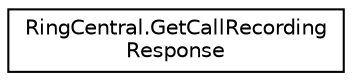 digraph "Graphical Class Hierarchy"
{
 // LATEX_PDF_SIZE
  edge [fontname="Helvetica",fontsize="10",labelfontname="Helvetica",labelfontsize="10"];
  node [fontname="Helvetica",fontsize="10",shape=record];
  rankdir="LR";
  Node0 [label="RingCentral.GetCallRecording\lResponse",height=0.2,width=0.4,color="black", fillcolor="white", style="filled",URL="$classRingCentral_1_1GetCallRecordingResponse.html",tooltip=" "];
}
